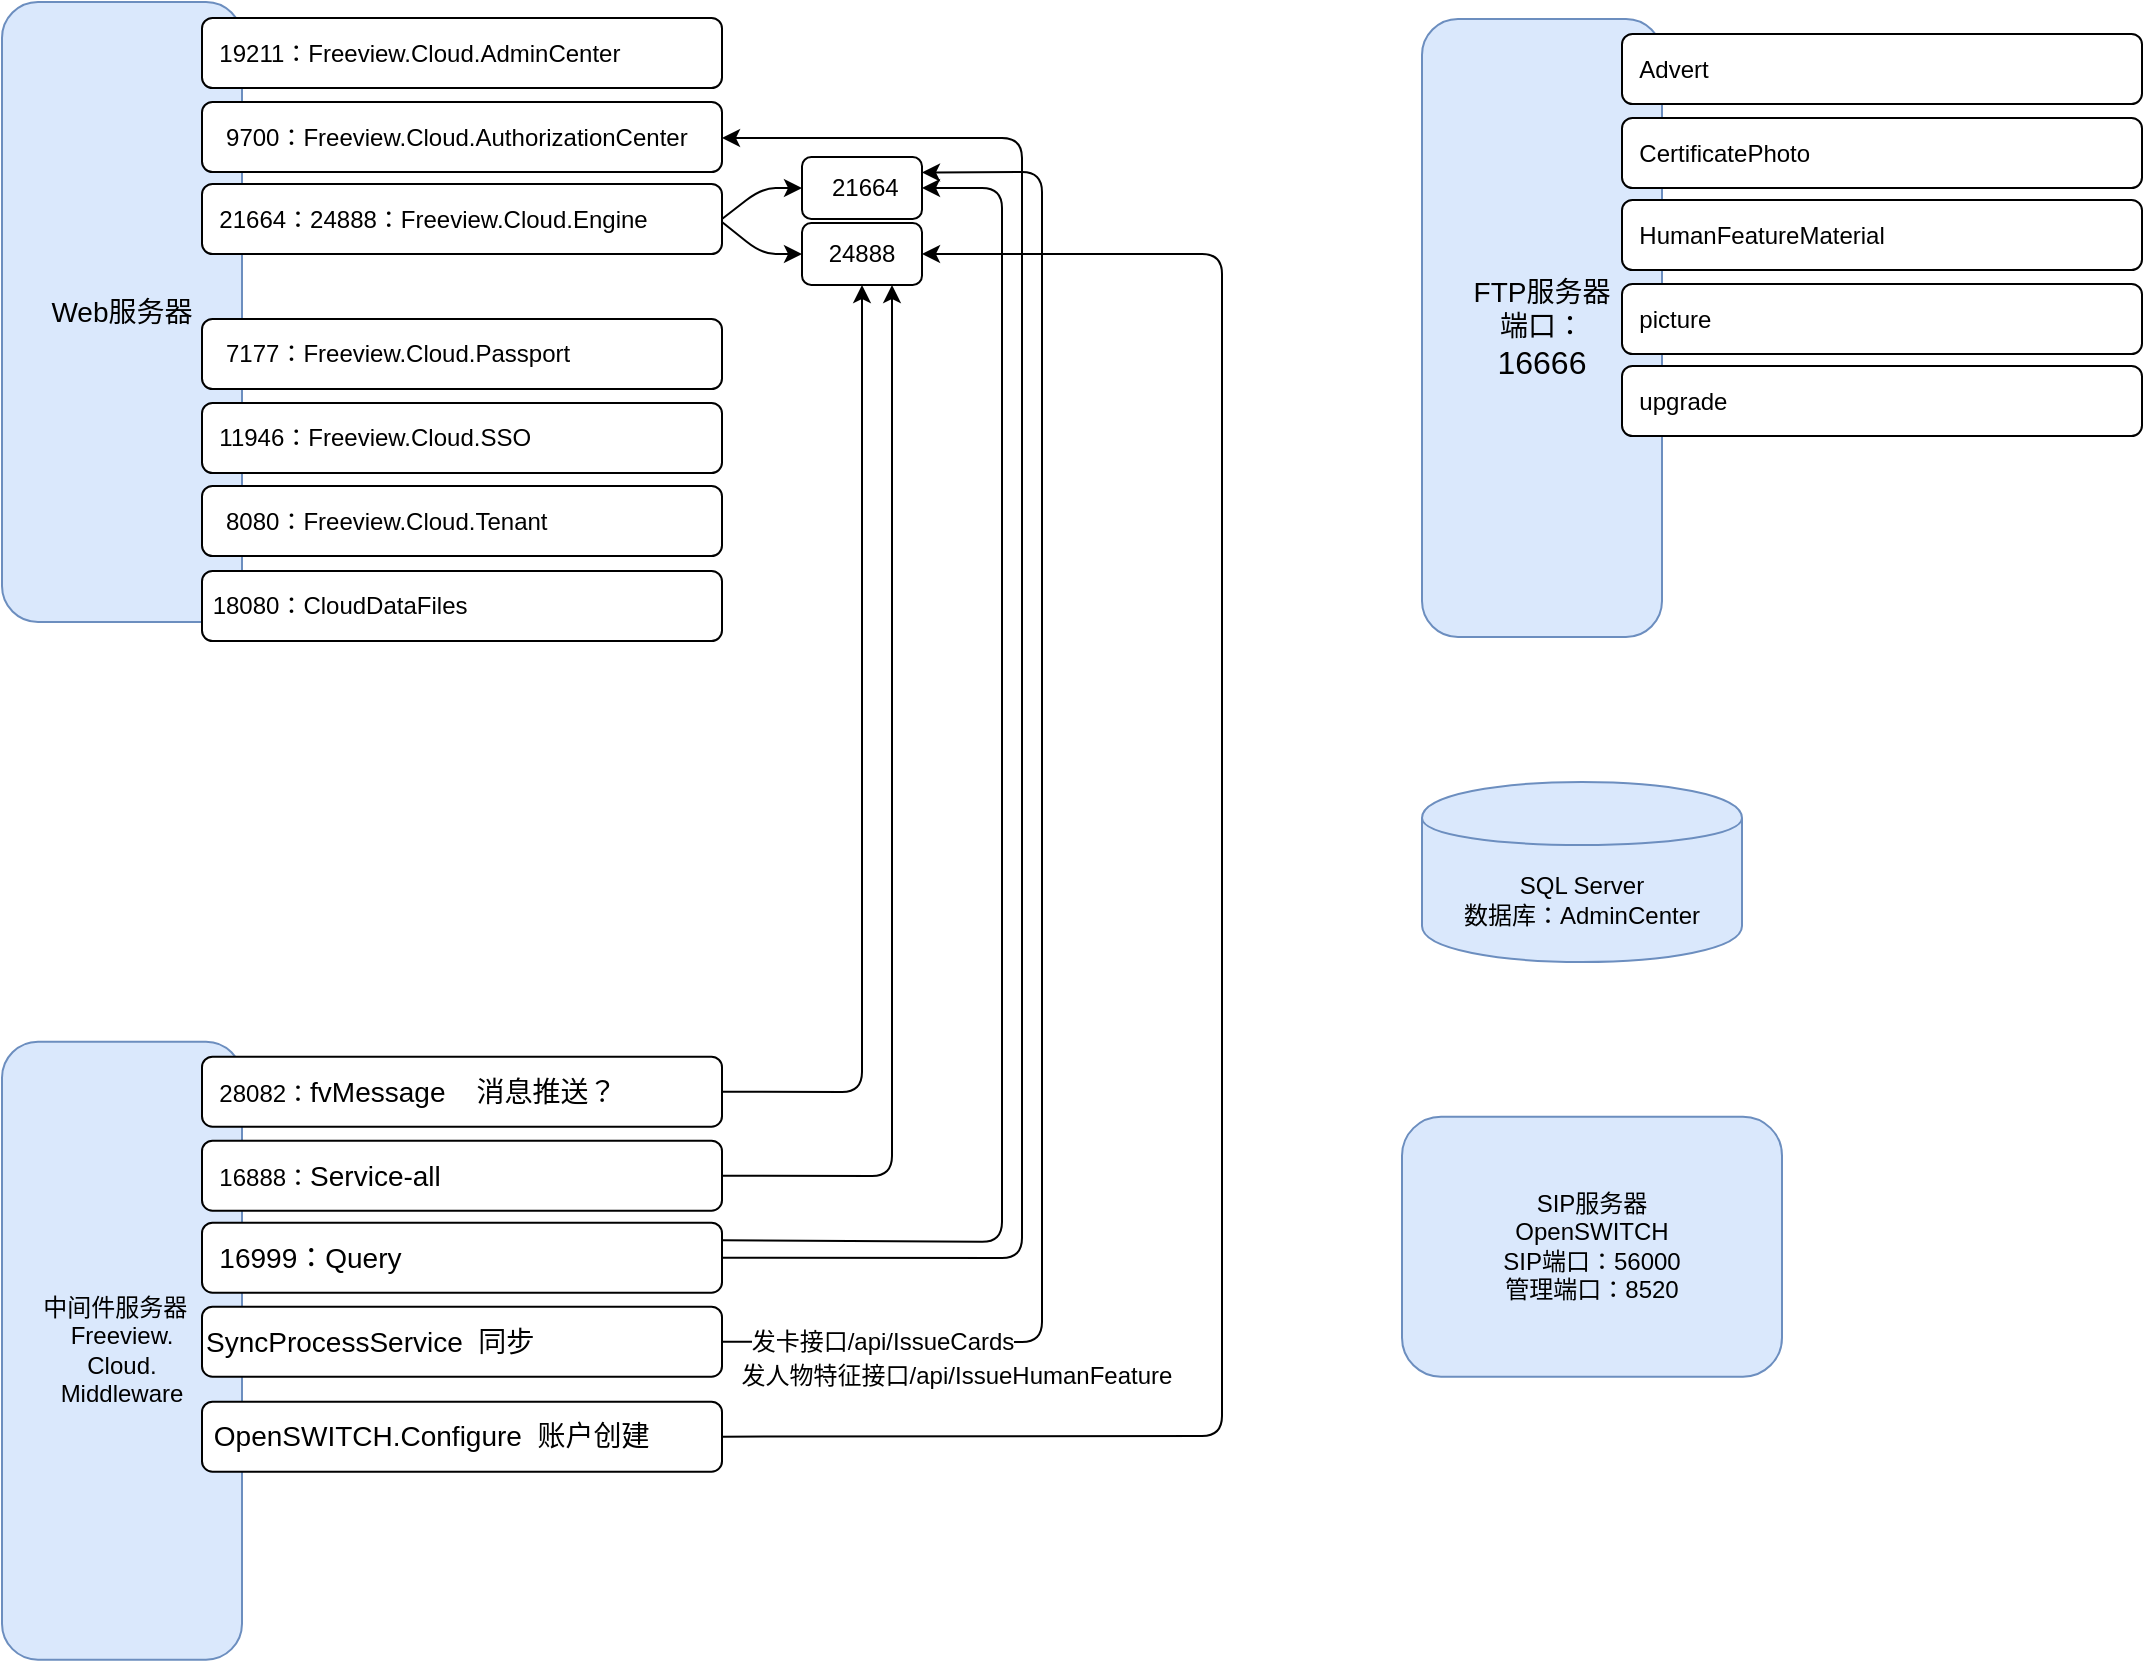 <mxfile version="10.9.8" type="github"><diagram id="BSf0iuqVg8LMds7inDth" name="Page-1"><mxGraphModel dx="1102" dy="579" grid="1" gridSize="10" guides="1" tooltips="1" connect="1" arrows="1" fold="1" page="1" pageScale="1" pageWidth="827" pageHeight="1169" math="0" shadow="0"><root><mxCell id="0"/><mxCell id="1" parent="0"/><mxCell id="S9xYcaMsWKqly2W5Ag4P-1" value="SQL Server&lt;br&gt;数据库：AdminCenter" style="shape=cylinder;whiteSpace=wrap;html=1;boundedLbl=1;backgroundOutline=1;fillColor=#dae8fc;strokeColor=#6c8ebf;" parent="1" vertex="1"><mxGeometry x="780" y="420" width="160" height="90" as="geometry"/></mxCell><mxCell id="S9xYcaMsWKqly2W5Ag4P-3" value="&lt;span style=&quot;font-size: 10.5pt&quot;&gt;Web服务器&lt;br&gt;&lt;/span&gt;" style="rounded=1;whiteSpace=wrap;html=1;fillColor=#dae8fc;strokeColor=#6c8ebf;" parent="1" vertex="1"><mxGeometry x="70" y="30" width="120" height="310" as="geometry"/></mxCell><mxCell id="S9xYcaMsWKqly2W5Ag4P-4" value="&amp;nbsp;&amp;nbsp;&lt;span lang=&quot;EN-US&quot; style=&quot;font-size: 12px;&quot;&gt;19211：&lt;/span&gt;Freeview.Cloud.AdminCenter" style="rounded=1;whiteSpace=wrap;html=1;align=left;fontSize=12;" parent="1" vertex="1"><mxGeometry x="170" y="38" width="260" height="35" as="geometry"/></mxCell><mxCell id="S9xYcaMsWKqly2W5Ag4P-5" value="&amp;nbsp; &amp;nbsp;&lt;span lang=&quot;EN-US&quot; style=&quot;font-size: 12px&quot;&gt;9700：&lt;/span&gt;Freeview.Cloud.AuthorizationCenter" style="rounded=1;whiteSpace=wrap;html=1;align=left;fontSize=12;" parent="1" vertex="1"><mxGeometry x="170" y="80" width="260" height="35" as="geometry"/></mxCell><mxCell id="S9xYcaMsWKqly2W5Ag4P-6" value="&amp;nbsp;&amp;nbsp;&lt;span lang=&quot;EN-US&quot; style=&quot;font-size: 12px&quot;&gt;21664：24888：&lt;/span&gt;Freeview.Cloud.Engine" style="rounded=1;whiteSpace=wrap;html=1;align=left;fontSize=12;" parent="1" vertex="1"><mxGeometry x="170" y="121" width="260" height="35" as="geometry"/></mxCell><mxCell id="S9xYcaMsWKqly2W5Ag4P-8" value="&amp;nbsp; &amp;nbsp;7177：Freeview.Cloud.Passport" style="rounded=1;whiteSpace=wrap;html=1;align=left;" parent="1" vertex="1"><mxGeometry x="170" y="188.5" width="260" height="35" as="geometry"/></mxCell><mxCell id="S9xYcaMsWKqly2W5Ag4P-9" value="&amp;nbsp;&amp;nbsp;&lt;span lang=&quot;EN-US&quot; style=&quot;font-size: 12px;&quot;&gt;11946：&lt;/span&gt;Freeview.Cloud.SSO" style="rounded=1;whiteSpace=wrap;html=1;align=left;fontSize=12;" parent="1" vertex="1"><mxGeometry x="170" y="230.5" width="260" height="35" as="geometry"/></mxCell><mxCell id="S9xYcaMsWKqly2W5Ag4P-10" value="&amp;nbsp; &amp;nbsp;8080：Freeview.Cloud.Tenant" style="rounded=1;whiteSpace=wrap;html=1;align=left;" parent="1" vertex="1"><mxGeometry x="170" y="272" width="260" height="35" as="geometry"/></mxCell><mxCell id="S9xYcaMsWKqly2W5Ag4P-14" value="&lt;span style=&quot;font-size: 10.5pt&quot;&gt;FTP服务器&lt;br&gt;端口：&lt;br&gt;&lt;/span&gt;&lt;span lang=&quot;EN-US&quot; style=&quot;font-size: 12.0pt&quot;&gt;16666&lt;/span&gt;&lt;span style=&quot;font-size: 10.5pt&quot;&gt;&lt;br&gt;&lt;/span&gt;" style="rounded=1;whiteSpace=wrap;html=1;fillColor=#dae8fc;strokeColor=#6c8ebf;" parent="1" vertex="1"><mxGeometry x="780" y="38.5" width="120" height="309" as="geometry"/></mxCell><mxCell id="S9xYcaMsWKqly2W5Ag4P-15" value="&amp;nbsp;&amp;nbsp;&lt;span style=&quot;white-space: nowrap&quot;&gt;Advert&lt;/span&gt;" style="rounded=1;whiteSpace=wrap;html=1;align=left;" parent="1" vertex="1"><mxGeometry x="880" y="46" width="260" height="35" as="geometry"/></mxCell><mxCell id="S9xYcaMsWKqly2W5Ag4P-16" value="&amp;nbsp;&amp;nbsp;&lt;span style=&quot;white-space: nowrap&quot;&gt;CertificatePhoto&lt;/span&gt;" style="rounded=1;whiteSpace=wrap;html=1;align=left;" parent="1" vertex="1"><mxGeometry x="880" y="88" width="260" height="35" as="geometry"/></mxCell><mxCell id="S9xYcaMsWKqly2W5Ag4P-17" value="&lt;span style=&quot;white-space: nowrap&quot;&gt;&amp;nbsp; HumanFeatureMaterial&lt;/span&gt;" style="rounded=1;whiteSpace=wrap;html=1;align=left;" parent="1" vertex="1"><mxGeometry x="880" y="129" width="260" height="35" as="geometry"/></mxCell><mxCell id="S9xYcaMsWKqly2W5Ag4P-18" value="&amp;nbsp;&amp;nbsp;&lt;span style=&quot;white-space: nowrap&quot;&gt;picture&lt;/span&gt;" style="rounded=1;whiteSpace=wrap;html=1;align=left;" parent="1" vertex="1"><mxGeometry x="880" y="171" width="260" height="35" as="geometry"/></mxCell><mxCell id="S9xYcaMsWKqly2W5Ag4P-19" value="&amp;nbsp;&amp;nbsp;&lt;span style=&quot;white-space: nowrap&quot;&gt;upgrade&lt;/span&gt;" style="rounded=1;whiteSpace=wrap;html=1;align=left;" parent="1" vertex="1"><mxGeometry x="880" y="212" width="260" height="35" as="geometry"/></mxCell><mxCell id="S9xYcaMsWKqly2W5Ag4P-20" value="SIP服务器&lt;br&gt;OpenSWITCH&lt;br&gt;SIP端口：56000&lt;br&gt;管理端口：8520" style="rounded=1;whiteSpace=wrap;html=1;fontSize=12;align=center;fillColor=#dae8fc;strokeColor=#6c8ebf;" parent="1" vertex="1"><mxGeometry x="770" y="587.333" width="190" height="130" as="geometry"/></mxCell><mxCell id="S9xYcaMsWKqly2W5Ag4P-21" value="&amp;nbsp;18080：CloudDataFiles" style="rounded=1;whiteSpace=wrap;html=1;align=left;" parent="1" vertex="1"><mxGeometry x="170" y="314.5" width="260" height="35" as="geometry"/></mxCell><mxCell id="S9xYcaMsWKqly2W5Ag4P-22" value="中间件服务器&amp;nbsp;&amp;nbsp;&lt;br&gt;Freeview.&lt;br&gt;Cloud.&lt;br&gt;Middleware" style="rounded=1;whiteSpace=wrap;html=1;fillColor=#dae8fc;strokeColor=#6c8ebf;" parent="1" vertex="1"><mxGeometry x="70" y="549.833" width="120" height="309" as="geometry"/></mxCell><mxCell id="S9xYcaMsWKqly2W5Ag4P-23" value="&amp;nbsp; &lt;span style=&quot;white-space: nowrap&quot;&gt;28082：&lt;/span&gt;&lt;span lang=&quot;EN-US&quot; style=&quot;font-size: 10.5pt ; font-family: &amp;#34;calibri&amp;#34; , sans-serif&quot;&gt;fvMessage&amp;nbsp; &amp;nbsp; 消息推送？&lt;/span&gt;" style="rounded=1;whiteSpace=wrap;html=1;align=left;" parent="1" vertex="1"><mxGeometry x="170" y="557.333" width="260" height="35" as="geometry"/></mxCell><mxCell id="S9xYcaMsWKqly2W5Ag4P-24" value="&amp;nbsp; 16888：&lt;span lang=&quot;EN-US&quot; style=&quot;font-size: 10.5pt; font-family: calibri, sans-serif;&quot;&gt;Service-all&lt;/span&gt;" style="rounded=1;whiteSpace=wrap;html=1;align=left;fontColor=#000000;" parent="1" vertex="1"><mxGeometry x="170" y="599.333" width="260" height="35" as="geometry"/></mxCell><mxCell id="S9xYcaMsWKqly2W5Ag4P-25" value="&lt;span style=&quot;white-space: nowrap&quot;&gt;&amp;nbsp;&amp;nbsp;&lt;/span&gt;&lt;span lang=&quot;EN-US&quot; style=&quot;font-size: 10.5pt ; font-family: &amp;#34;calibri&amp;#34; , sans-serif&quot;&gt;16999：&lt;/span&gt;&lt;span lang=&quot;EN-US&quot; style=&quot;font-size: 10.5pt ; font-family: &amp;#34;calibri&amp;#34; , sans-serif&quot;&gt;Query&lt;/span&gt;" style="rounded=1;whiteSpace=wrap;html=1;align=left;" parent="1" vertex="1"><mxGeometry x="170" y="640.333" width="260" height="35" as="geometry"/></mxCell><mxCell id="S9xYcaMsWKqly2W5Ag4P-26" value="&lt;span lang=&quot;EN-US&quot; style=&quot;font-size: 10.5pt ; font-family: &amp;#34;calibri&amp;#34; , sans-serif&quot;&gt;SyncProcessService&amp;nbsp; 同步&lt;/span&gt;" style="rounded=1;whiteSpace=wrap;html=1;align=left;" parent="1" vertex="1"><mxGeometry x="170" y="682.333" width="260" height="35" as="geometry"/></mxCell><mxCell id="S9xYcaMsWKqly2W5Ag4P-32" value="&lt;span style=&quot;text-align: left ; white-space: normal&quot;&gt;&amp;nbsp;&lt;/span&gt;&lt;span lang=&quot;EN-US&quot; style=&quot;text-align: left ; white-space: normal&quot;&gt;21664&lt;/span&gt;" style="rounded=1;whiteSpace=wrap;html=1;fontSize=12;fontColor=#000000;align=center;" parent="1" vertex="1"><mxGeometry x="470" y="107.5" width="60" height="31" as="geometry"/></mxCell><mxCell id="S9xYcaMsWKqly2W5Ag4P-33" value="&lt;span style=&quot;text-align: left&quot;&gt;24888&lt;/span&gt;" style="rounded=1;whiteSpace=wrap;html=1;fontSize=12;fontColor=#000000;align=center;" parent="1" vertex="1"><mxGeometry x="470" y="140.5" width="60" height="31" as="geometry"/></mxCell><mxCell id="S9xYcaMsWKqly2W5Ag4P-37" value="" style="endArrow=classic;html=1;fontSize=12;fontColor=#000000;exitX=1;exitY=0.5;exitDx=0;exitDy=0;entryX=0;entryY=0.5;entryDx=0;entryDy=0;" parent="1" source="S9xYcaMsWKqly2W5Ag4P-6" target="S9xYcaMsWKqly2W5Ag4P-32" edge="1"><mxGeometry width="50" height="50" relative="1" as="geometry"><mxPoint x="420" y="163.5" as="sourcePoint"/><mxPoint x="470" y="113.5" as="targetPoint"/><Array as="points"><mxPoint x="450" y="123"/></Array></mxGeometry></mxCell><mxCell id="S9xYcaMsWKqly2W5Ag4P-39" value="" style="endArrow=classic;html=1;fontSize=12;fontColor=#000000;entryX=0;entryY=0.5;entryDx=0;entryDy=0;" parent="1" target="S9xYcaMsWKqly2W5Ag4P-33" edge="1"><mxGeometry width="50" height="50" relative="1" as="geometry"><mxPoint x="430" y="140" as="sourcePoint"/><mxPoint x="480" y="133" as="targetPoint"/><Array as="points"><mxPoint x="450" y="156"/></Array></mxGeometry></mxCell><mxCell id="S9xYcaMsWKqly2W5Ag4P-40" value="" style="endArrow=classic;html=1;fontSize=12;fontColor=#000000;exitX=1;exitY=0.5;exitDx=0;exitDy=0;entryX=0.5;entryY=1;entryDx=0;entryDy=0;" parent="1" source="S9xYcaMsWKqly2W5Ag4P-23" target="S9xYcaMsWKqly2W5Ag4P-33" edge="1"><mxGeometry width="50" height="50" relative="1" as="geometry"><mxPoint x="475" y="550" as="sourcePoint"/><mxPoint x="525" y="500" as="targetPoint"/><Array as="points"><mxPoint x="500" y="575"/></Array></mxGeometry></mxCell><mxCell id="S9xYcaMsWKqly2W5Ag4P-41" value="" style="endArrow=classic;html=1;fontSize=12;fontColor=#000000;exitX=1;exitY=0.25;exitDx=0;exitDy=0;entryX=1;entryY=0.5;entryDx=0;entryDy=0;" parent="1" source="S9xYcaMsWKqly2W5Ag4P-25" target="S9xYcaMsWKqly2W5Ag4P-32" edge="1"><mxGeometry width="50" height="50" relative="1" as="geometry"><mxPoint x="440" y="585" as="sourcePoint"/><mxPoint x="570" y="130" as="targetPoint"/><Array as="points"><mxPoint x="570" y="650"/><mxPoint x="570" y="123"/></Array></mxGeometry></mxCell><mxCell id="S9xYcaMsWKqly2W5Ag4P-43" value="" style="endArrow=classic;html=1;fontSize=12;fontColor=#000000;exitX=1;exitY=0.5;exitDx=0;exitDy=0;entryX=0.75;entryY=1;entryDx=0;entryDy=0;" parent="1" source="S9xYcaMsWKqly2W5Ag4P-24" target="S9xYcaMsWKqly2W5Ag4P-33" edge="1"><mxGeometry width="50" height="50" relative="1" as="geometry"><mxPoint x="440" y="585" as="sourcePoint"/><mxPoint x="510" y="182" as="targetPoint"/><Array as="points"><mxPoint x="515" y="617"/></Array></mxGeometry></mxCell><mxCell id="S9xYcaMsWKqly2W5Ag4P-44" value="" style="endArrow=classic;html=1;fontSize=12;fontColor=#000000;exitX=1;exitY=0.5;exitDx=0;exitDy=0;" parent="1" source="S9xYcaMsWKqly2W5Ag4P-25" edge="1"><mxGeometry width="50" height="50" relative="1" as="geometry"><mxPoint x="440" y="668" as="sourcePoint"/><mxPoint x="430" y="98" as="targetPoint"/><Array as="points"><mxPoint x="580" y="658"/><mxPoint x="580" y="98"/></Array></mxGeometry></mxCell><mxCell id="S9xYcaMsWKqly2W5Ag4P-45" value="" style="endArrow=classic;html=1;fontSize=12;fontColor=#000000;exitX=1;exitY=0.5;exitDx=0;exitDy=0;entryX=1;entryY=0.25;entryDx=0;entryDy=0;" parent="1" source="S9xYcaMsWKqly2W5Ag4P-26" target="S9xYcaMsWKqly2W5Ag4P-32" edge="1"><mxGeometry width="50" height="50" relative="1" as="geometry"><mxPoint x="440" y="668" as="sourcePoint"/><mxPoint x="440" y="99" as="targetPoint"/><Array as="points"><mxPoint x="590" y="700"/><mxPoint x="590" y="115"/></Array></mxGeometry></mxCell><mxCell id="S9xYcaMsWKqly2W5Ag4P-46" value="发卡接口/api/IssueCards" style="text;html=1;resizable=0;points=[];align=center;verticalAlign=middle;labelBackgroundColor=#ffffff;fontSize=12;fontColor=#000000;" parent="S9xYcaMsWKqly2W5Ag4P-45" vertex="1" connectable="0"><mxGeometry x="-0.874" relative="1" as="geometry"><mxPoint x="29" as="offset"/></mxGeometry></mxCell><mxCell id="S9xYcaMsWKqly2W5Ag4P-47" value="发人物特征接口/api/IssueHumanFeature" style="text;html=1;resizable=0;points=[];align=center;verticalAlign=middle;labelBackgroundColor=#ffffff;fontSize=12;fontColor=#000000;" parent="1" vertex="1" connectable="0"><mxGeometry x="560" y="700" as="geometry"><mxPoint x="-13" y="17" as="offset"/></mxGeometry></mxCell><mxCell id="S9xYcaMsWKqly2W5Ag4P-48" value="" style="endArrow=classic;html=1;fontSize=12;fontColor=#000000;exitX=1;exitY=0.5;exitDx=0;exitDy=0;entryX=1;entryY=0.5;entryDx=0;entryDy=0;" parent="1" source="S9xYcaMsWKqly2W5Ag4P-49" target="S9xYcaMsWKqly2W5Ag4P-33" edge="1"><mxGeometry width="50" height="50" relative="1" as="geometry"><mxPoint x="680" y="650" as="sourcePoint"/><mxPoint x="730" y="600" as="targetPoint"/><Array as="points"><mxPoint x="680" y="747"/><mxPoint x="680" y="156"/></Array></mxGeometry></mxCell><mxCell id="S9xYcaMsWKqly2W5Ag4P-49" value="&lt;span style=&quot;font-size: 10.5pt ; font-family: &amp;#34;calibri&amp;#34; , sans-serif&quot;&gt;&amp;nbsp;&lt;span lang=&quot;EN-US&quot;&gt;OpenSWITCH.Configure&amp;nbsp; 账户创建&lt;/span&gt;&lt;/span&gt;" style="rounded=1;whiteSpace=wrap;html=1;align=left;" parent="1" vertex="1"><mxGeometry x="170" y="729.833" width="260" height="35" as="geometry"/></mxCell></root></mxGraphModel></diagram><diagram id="A_EB0HkCLxERPScyHvJa" name="Page-2"><mxGraphModel dx="1102" dy="579" grid="1" gridSize="10" guides="1" tooltips="1" connect="1" arrows="1" fold="1" page="1" pageScale="1" pageWidth="827" pageHeight="1169" math="0" shadow="0"><root><mxCell id="gEjAiGqxSi2QcTh4Eld_-0"/><mxCell id="gEjAiGqxSi2QcTh4Eld_-1" parent="gEjAiGqxSi2QcTh4Eld_-0"/><mxCell id="B3oZCN7JnsdQOJllz5OD-0" value="&amp;nbsp;&amp;nbsp;&lt;span lang=&quot;EN-US&quot; style=&quot;font-size: 12px;&quot;&gt;19211：&lt;/span&gt;Freeview.Cloud.AdminCenter" style="rounded=1;whiteSpace=wrap;html=1;align=left;fontSize=12;fillColor=#d5e8d4;strokeColor=#82b366;" vertex="1" parent="gEjAiGqxSi2QcTh4Eld_-1"><mxGeometry x="330" y="100" width="260" height="35" as="geometry"/></mxCell><mxCell id="B3oZCN7JnsdQOJllz5OD-1" value="&amp;nbsp; &amp;nbsp;&lt;span lang=&quot;EN-US&quot; style=&quot;font-size: 12px&quot;&gt;9700：&lt;/span&gt;Freeview.Cloud.AuthorizationCenter" style="rounded=1;whiteSpace=wrap;html=1;align=left;fontSize=12;fillColor=#dae8fc;strokeColor=#6c8ebf;" vertex="1" parent="gEjAiGqxSi2QcTh4Eld_-1"><mxGeometry x="330" y="160" width="260" height="35" as="geometry"/></mxCell><mxCell id="B3oZCN7JnsdQOJllz5OD-2" value="&amp;nbsp;&amp;nbsp;&lt;span lang=&quot;EN-US&quot; style=&quot;font-size: 12px&quot;&gt;21664：&lt;/span&gt;Freeview.Cloud.Engine" style="rounded=1;whiteSpace=wrap;html=1;align=left;fontSize=12;fillColor=#e1d5e7;strokeColor=#9673a6;" vertex="1" parent="gEjAiGqxSi2QcTh4Eld_-1"><mxGeometry x="330" y="210" width="260" height="35" as="geometry"/></mxCell><mxCell id="B3oZCN7JnsdQOJllz5OD-3" value="&amp;nbsp; &amp;nbsp;7177：Freeview.Cloud.Passport" style="rounded=1;whiteSpace=wrap;html=1;align=left;fillColor=#f5f5f5;strokeColor=#666666;fontColor=#333333;" vertex="1" parent="gEjAiGqxSi2QcTh4Eld_-1"><mxGeometry x="330" y="270" width="260" height="35" as="geometry"/></mxCell><mxCell id="B3oZCN7JnsdQOJllz5OD-5" value="&amp;nbsp; &amp;nbsp;8080：Freeview.Cloud.Tenant" style="rounded=1;whiteSpace=wrap;html=1;align=left;fillColor=#f8cecc;strokeColor=#b85450;" vertex="1" parent="gEjAiGqxSi2QcTh4Eld_-1"><mxGeometry x="10" y="190" width="260" height="35" as="geometry"/></mxCell><mxCell id="B3oZCN7JnsdQOJllz5OD-6" value="" style="endArrow=classic;html=1;entryX=0;entryY=0.5;entryDx=0;entryDy=0;" edge="1" parent="gEjAiGqxSi2QcTh4Eld_-1" target="B3oZCN7JnsdQOJllz5OD-0"><mxGeometry width="50" height="50" relative="1" as="geometry"><mxPoint x="270" y="208" as="sourcePoint"/><mxPoint x="340" y="120" as="targetPoint"/></mxGeometry></mxCell><mxCell id="B3oZCN7JnsdQOJllz5OD-7" value="" style="endArrow=classic;html=1;entryX=0;entryY=0.5;entryDx=0;entryDy=0;" edge="1" parent="gEjAiGqxSi2QcTh4Eld_-1" target="B3oZCN7JnsdQOJllz5OD-1"><mxGeometry width="50" height="50" relative="1" as="geometry"><mxPoint x="270" y="208" as="sourcePoint"/><mxPoint x="320" y="210" as="targetPoint"/></mxGeometry></mxCell><mxCell id="B3oZCN7JnsdQOJllz5OD-8" value="" style="endArrow=classic;html=1;entryX=0;entryY=0.5;entryDx=0;entryDy=0;exitX=1;exitY=0.5;exitDx=0;exitDy=0;" edge="1" parent="gEjAiGqxSi2QcTh4Eld_-1" source="B3oZCN7JnsdQOJllz5OD-5" target="B3oZCN7JnsdQOJllz5OD-2"><mxGeometry width="50" height="50" relative="1" as="geometry"><mxPoint x="270" y="200" as="sourcePoint"/><mxPoint x="340" y="188" as="targetPoint"/></mxGeometry></mxCell><mxCell id="B3oZCN7JnsdQOJllz5OD-9" value="" style="endArrow=classic;html=1;exitX=1;exitY=0.5;exitDx=0;exitDy=0;entryX=0;entryY=0.25;entryDx=0;entryDy=0;" edge="1" parent="gEjAiGqxSi2QcTh4Eld_-1" source="B3oZCN7JnsdQOJllz5OD-5" target="B3oZCN7JnsdQOJllz5OD-3"><mxGeometry width="50" height="50" relative="1" as="geometry"><mxPoint x="290" y="219" as="sourcePoint"/><mxPoint x="350" y="198" as="targetPoint"/></mxGeometry></mxCell><mxCell id="B3oZCN7JnsdQOJllz5OD-11" value="&amp;nbsp; 1&lt;span lang=&quot;EN-US&quot; style=&quot;font-size: 12px&quot;&gt;1946：&lt;/span&gt;Freeview.Cloud.SSO" style="rounded=1;whiteSpace=wrap;html=1;align=left;fontSize=12;fillColor=#fff2cc;strokeColor=#d6b656;" vertex="1" parent="gEjAiGqxSi2QcTh4Eld_-1"><mxGeometry x="650" y="7.5" width="260" height="35" as="geometry"/></mxCell><mxCell id="B3oZCN7JnsdQOJllz5OD-12" value="&amp;nbsp; &amp;nbsp;&lt;span lang=&quot;EN-US&quot; style=&quot;font-size: 12px&quot;&gt;9700：&lt;/span&gt;Freeview.Cloud.AuthorizationCenter" style="rounded=1;whiteSpace=wrap;html=1;align=left;fontSize=12;fillColor=#dae8fc;strokeColor=#6c8ebf;" vertex="1" parent="gEjAiGqxSi2QcTh4Eld_-1"><mxGeometry x="650" y="67.5" width="260" height="35" as="geometry"/></mxCell><mxCell id="B3oZCN7JnsdQOJllz5OD-13" value="&amp;nbsp;&amp;nbsp;&lt;span lang=&quot;EN-US&quot; style=&quot;font-size: 12px&quot;&gt;21664：&lt;/span&gt;Freeview.Cloud.Engine" style="rounded=1;whiteSpace=wrap;html=1;align=left;fontSize=12;fillColor=#e1d5e7;strokeColor=#9673a6;" vertex="1" parent="gEjAiGqxSi2QcTh4Eld_-1"><mxGeometry x="650" y="117.5" width="260" height="35" as="geometry"/></mxCell><mxCell id="B3oZCN7JnsdQOJllz5OD-14" value="&amp;nbsp; &amp;nbsp;7177：Freeview.Cloud.Passport" style="rounded=1;whiteSpace=wrap;html=1;align=left;fillColor=#f5f5f5;strokeColor=#666666;fontColor=#333333;" vertex="1" parent="gEjAiGqxSi2QcTh4Eld_-1"><mxGeometry x="650" y="177.5" width="260" height="35" as="geometry"/></mxCell><mxCell id="B3oZCN7JnsdQOJllz5OD-15" value="" style="endArrow=classic;html=1;entryX=0;entryY=0.5;entryDx=0;entryDy=0;" edge="1" parent="gEjAiGqxSi2QcTh4Eld_-1" target="B3oZCN7JnsdQOJllz5OD-11"><mxGeometry width="50" height="50" relative="1" as="geometry"><mxPoint x="590" y="115.5" as="sourcePoint"/><mxPoint x="660" y="27.5" as="targetPoint"/></mxGeometry></mxCell><mxCell id="B3oZCN7JnsdQOJllz5OD-16" value="" style="endArrow=classic;html=1;entryX=0;entryY=0.5;entryDx=0;entryDy=0;" edge="1" parent="gEjAiGqxSi2QcTh4Eld_-1" target="B3oZCN7JnsdQOJllz5OD-12"><mxGeometry width="50" height="50" relative="1" as="geometry"><mxPoint x="590" y="115.5" as="sourcePoint"/><mxPoint x="640" y="117.5" as="targetPoint"/></mxGeometry></mxCell><mxCell id="B3oZCN7JnsdQOJllz5OD-17" value="" style="endArrow=classic;html=1;entryX=0;entryY=0.5;entryDx=0;entryDy=0;exitX=1;exitY=0.5;exitDx=0;exitDy=0;" edge="1" parent="gEjAiGqxSi2QcTh4Eld_-1" target="B3oZCN7JnsdQOJllz5OD-13"><mxGeometry width="50" height="50" relative="1" as="geometry"><mxPoint x="590" y="115.5" as="sourcePoint"/><mxPoint x="660" y="95.5" as="targetPoint"/></mxGeometry></mxCell><mxCell id="B3oZCN7JnsdQOJllz5OD-18" value="" style="endArrow=classic;html=1;exitX=1;exitY=0.5;exitDx=0;exitDy=0;entryX=0;entryY=0.25;entryDx=0;entryDy=0;" edge="1" parent="gEjAiGqxSi2QcTh4Eld_-1" target="B3oZCN7JnsdQOJllz5OD-14"><mxGeometry width="50" height="50" relative="1" as="geometry"><mxPoint x="590" y="115.5" as="sourcePoint"/><mxPoint x="670" y="105.5" as="targetPoint"/></mxGeometry></mxCell><mxCell id="CkaoWed-ljoIHeUn4r7F-0" value="&amp;nbsp; &amp;nbsp;7177：Freeview.Cloud.Passport" style="rounded=1;whiteSpace=wrap;html=1;align=left;fillColor=#f5f5f5;strokeColor=#666666;fontColor=#333333;" vertex="1" parent="gEjAiGqxSi2QcTh4Eld_-1"><mxGeometry x="980" y="7.5" width="260" height="35" as="geometry"/></mxCell><mxCell id="CkaoWed-ljoIHeUn4r7F-1" value="" style="endArrow=classic;html=1;entryX=0;entryY=0.5;entryDx=0;entryDy=0;exitX=1;exitY=0.5;exitDx=0;exitDy=0;" edge="1" parent="gEjAiGqxSi2QcTh4Eld_-1" source="B3oZCN7JnsdQOJllz5OD-11" target="CkaoWed-ljoIHeUn4r7F-0"><mxGeometry width="50" height="50" relative="1" as="geometry"><mxPoint x="910" y="70" as="sourcePoint"/><mxPoint x="960" y="20" as="targetPoint"/></mxGeometry></mxCell><mxCell id="CkaoWed-ljoIHeUn4r7F-2" value="&amp;nbsp; &amp;nbsp;&lt;span lang=&quot;EN-US&quot; style=&quot;font-size: 12px&quot;&gt;9700：&lt;/span&gt;Freeview.Cloud.AuthorizationCenter" style="rounded=1;whiteSpace=wrap;html=1;align=left;fontSize=12;fillColor=#dae8fc;strokeColor=#6c8ebf;" vertex="1" parent="gEjAiGqxSi2QcTh4Eld_-1"><mxGeometry x="980" y="174.5" width="260" height="35" as="geometry"/></mxCell><mxCell id="CkaoWed-ljoIHeUn4r7F-3" value="" style="endArrow=classic;html=1;exitX=1;exitY=0.5;exitDx=0;exitDy=0;" edge="1" parent="gEjAiGqxSi2QcTh4Eld_-1" source="B3oZCN7JnsdQOJllz5OD-14" target="CkaoWed-ljoIHeUn4r7F-2"><mxGeometry width="50" height="50" relative="1" as="geometry"><mxPoint x="910" y="250" as="sourcePoint"/><mxPoint x="960" y="200" as="targetPoint"/></mxGeometry></mxCell></root></mxGraphModel></diagram></mxfile>